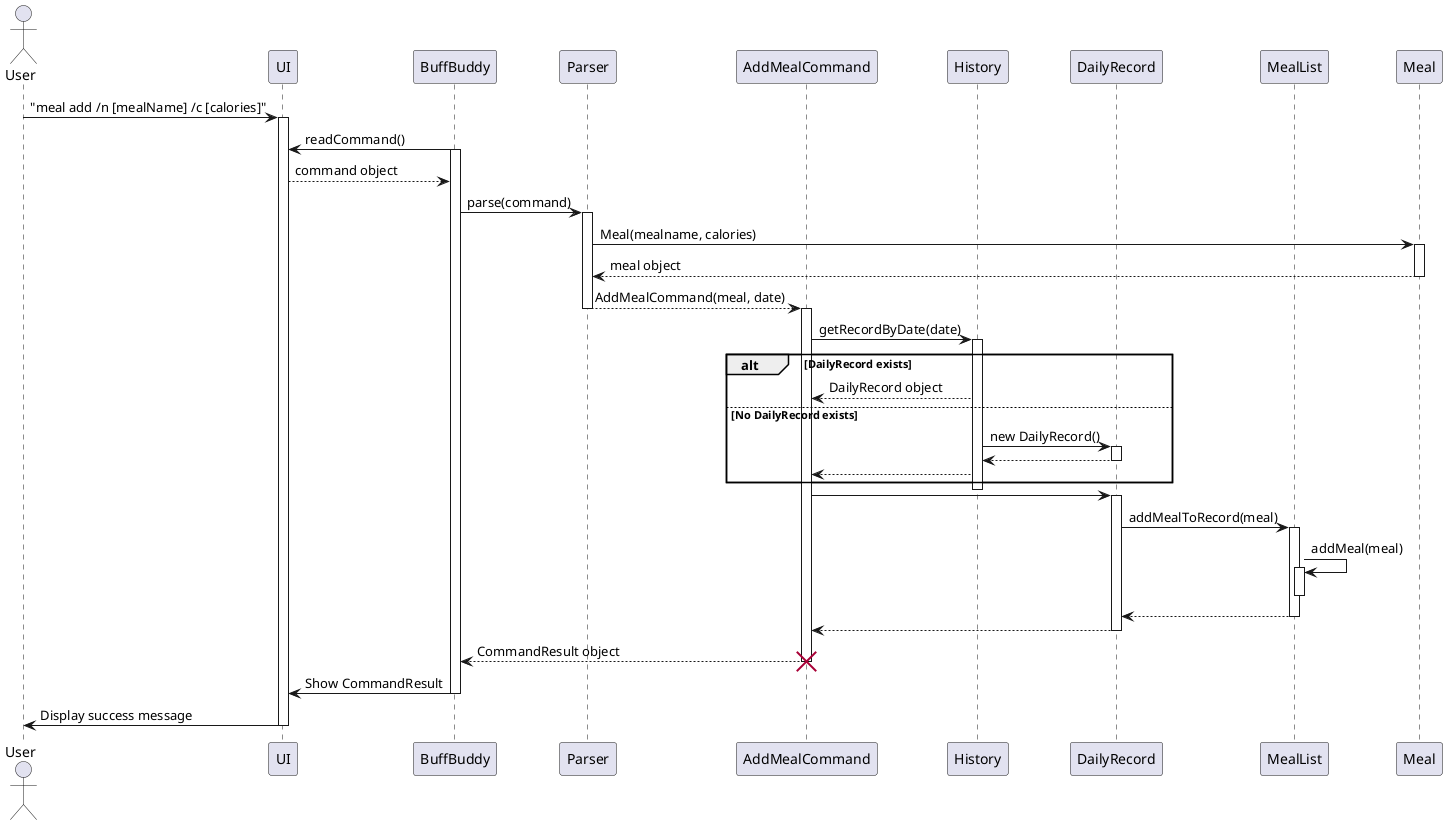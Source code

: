 @startuml
actor User
participant "UI" as UI
participant "BuffBuddy" as BB
participant "Parser" as Parser
participant "AddMealCommand" as AddCmd
participant "History" as History
participant "DailyRecord" as DailyRec
participant "MealList" as MealList
participant "Meal" as Meal

User -> UI: "meal add /n [mealName] /c [calories]"
activate UI
BB -> UI: readCommand()
activate BB
UI --> BB: command object
BB -> Parser: parse(command)
activate Parser

Parser -> Meal: Meal(mealname, calories)
activate Meal
Meal --> Parser: meal object
deactivate Meal

Parser --> AddCmd: AddMealCommand(meal, date)
deactivate Parser
activate AddCmd

AddCmd -> History: getRecordByDate(date)
activate History

alt DailyRecord exists
  History --> AddCmd: DailyRecord object
else No DailyRecord exists
  History -> DailyRec: new DailyRecord()
  activate DailyRec
  DailyRec --> History
  deactivate DailyRec
  History --> AddCmd
end
deactivate History

AddCmd -> DailyRec:
activate DailyRec

DailyRec -> MealList: addMealToRecord(meal)
activate MealList
MealList -> MealList: addMeal(meal)
activate MealList

deactivate MealList
MealList --> DailyRec
deactivate MealList


DailyRec --> AddCmd
deactivate DailyRec

AddCmd --> BB: CommandResult object
deactivate AddCmd
destroy AddCmd

BB -> UI: Show CommandResult
deactivate BB

UI -> User: Display success message
deactivate UI
@enduml
